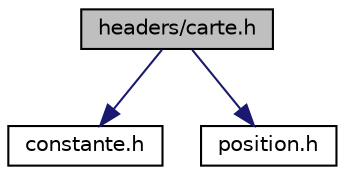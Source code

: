digraph "headers/carte.h"
{
 // LATEX_PDF_SIZE
  edge [fontname="Helvetica",fontsize="10",labelfontname="Helvetica",labelfontsize="10"];
  node [fontname="Helvetica",fontsize="10",shape=record];
  Node1 [label="headers/carte.h",height=0.2,width=0.4,color="black", fillcolor="grey75", style="filled", fontcolor="black",tooltip="Fichier contenant la structure liée aux cartes."];
  Node1 -> Node2 [color="midnightblue",fontsize="10",style="solid"];
  Node2 [label="constante.h",height=0.2,width=0.4,color="black", fillcolor="white", style="filled",URL="$constante_8h.html",tooltip="Fichier contenant différentes constantes qui seront utiles pour l'application."];
  Node1 -> Node3 [color="midnightblue",fontsize="10",style="solid"];
  Node3 [label="position.h",height=0.2,width=0.4,color="black", fillcolor="white", style="filled",URL="$position_8h.html",tooltip="Fichier contenant la structure liée à la position de la carte sur la grille."];
}

